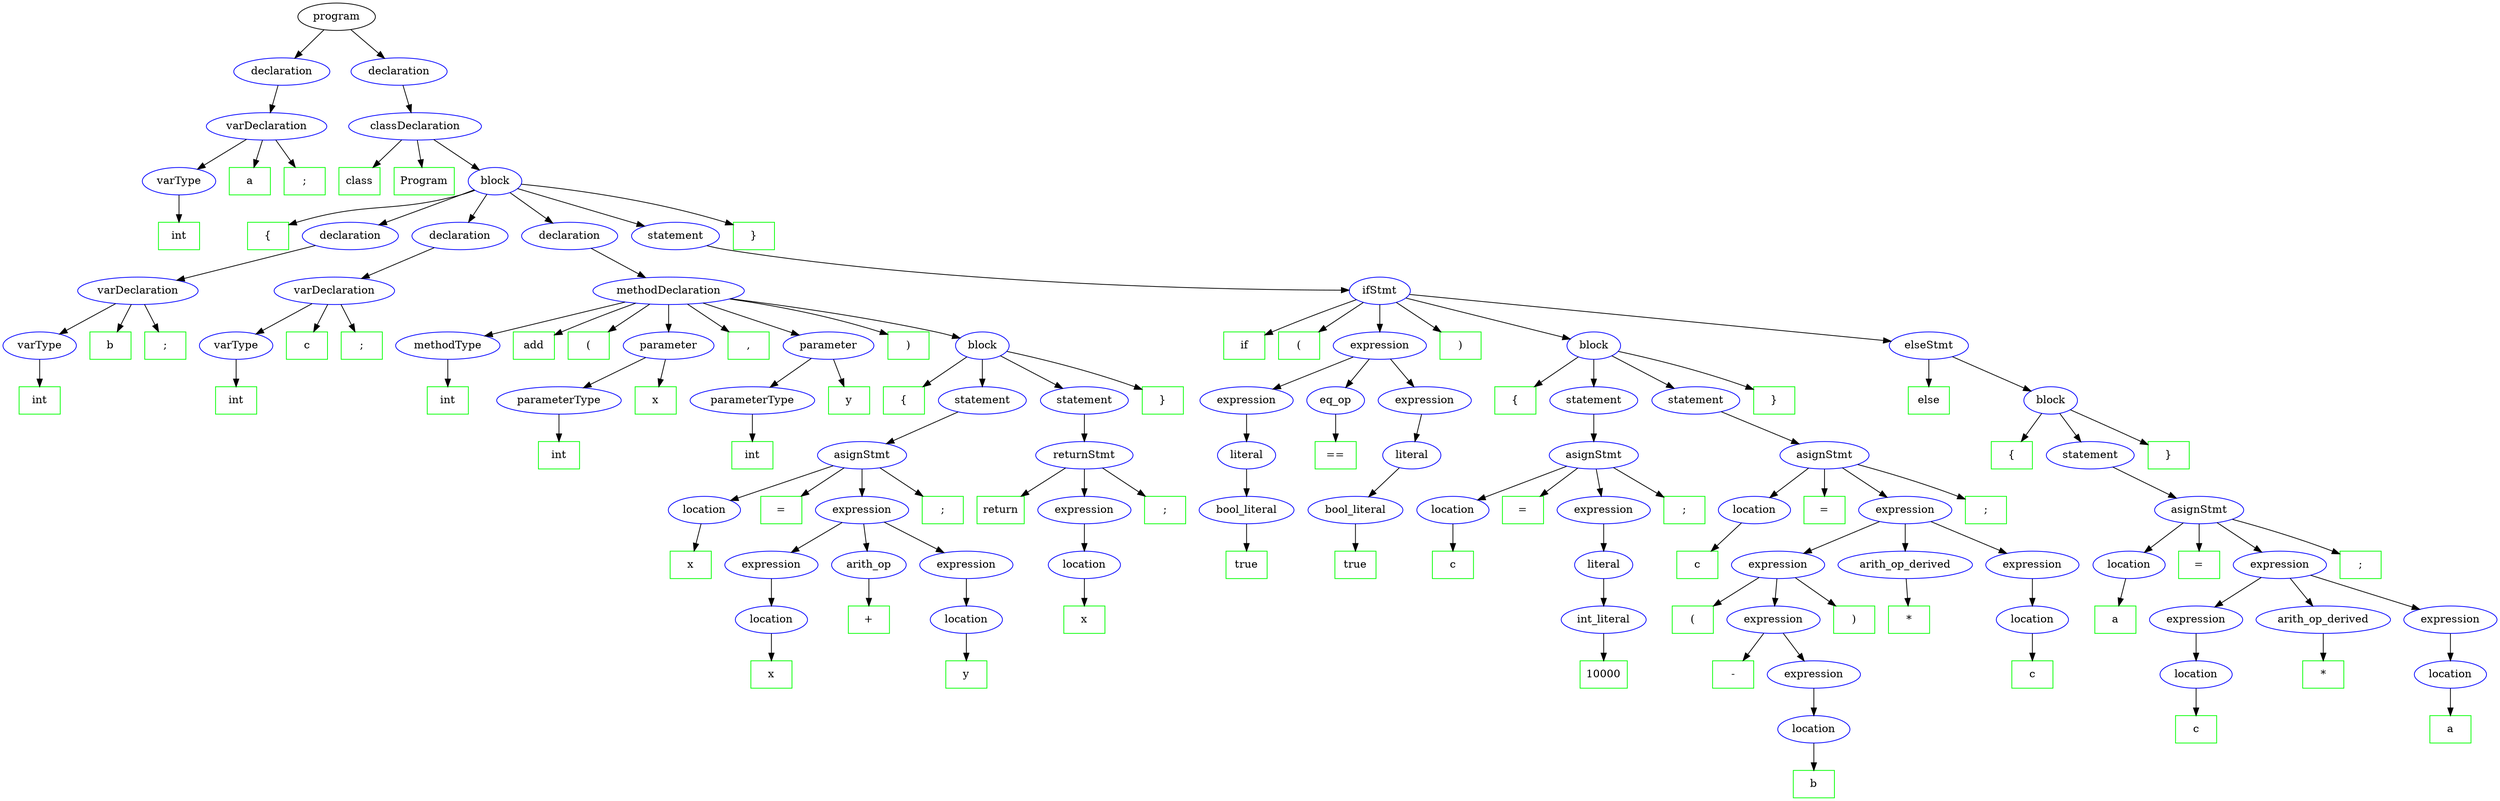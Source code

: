 // gramatic
digraph Gramatica {
	0 [label=program]
	1 [label=declaration color=blue shape=ellipse]
	0 -> 1
	2 [label=varDeclaration color=blue shape=ellipse]
	1 -> 2
	3 [label=varType color=blue shape=ellipse]
	2 -> 3
	4 [label=int color=green shape=rectangle]
	3 -> 4
	5 [label=a color=green shape=rectangle]
	2 -> 5
	6 [label=";" color=green shape=rectangle]
	2 -> 6
	7 [label=declaration color=blue shape=ellipse]
	0 -> 7
	8 [label=classDeclaration color=blue shape=ellipse]
	7 -> 8
	9 [label=class color=green shape=rectangle]
	8 -> 9
	10 [label=Program color=green shape=rectangle]
	8 -> 10
	11 [label=block color=blue shape=ellipse]
	8 -> 11
	12 [label="{" color=green shape=rectangle]
	11 -> 12
	13 [label=declaration color=blue shape=ellipse]
	11 -> 13
	14 [label=varDeclaration color=blue shape=ellipse]
	13 -> 14
	15 [label=varType color=blue shape=ellipse]
	14 -> 15
	16 [label=int color=green shape=rectangle]
	15 -> 16
	17 [label=b color=green shape=rectangle]
	14 -> 17
	18 [label=";" color=green shape=rectangle]
	14 -> 18
	19 [label=declaration color=blue shape=ellipse]
	11 -> 19
	20 [label=varDeclaration color=blue shape=ellipse]
	19 -> 20
	21 [label=varType color=blue shape=ellipse]
	20 -> 21
	22 [label=int color=green shape=rectangle]
	21 -> 22
	23 [label=c color=green shape=rectangle]
	20 -> 23
	24 [label=";" color=green shape=rectangle]
	20 -> 24
	25 [label=declaration color=blue shape=ellipse]
	11 -> 25
	26 [label=methodDeclaration color=blue shape=ellipse]
	25 -> 26
	27 [label=methodType color=blue shape=ellipse]
	26 -> 27
	28 [label=int color=green shape=rectangle]
	27 -> 28
	29 [label=add color=green shape=rectangle]
	26 -> 29
	30 [label="(" color=green shape=rectangle]
	26 -> 30
	31 [label=parameter color=blue shape=ellipse]
	26 -> 31
	32 [label=parameterType color=blue shape=ellipse]
	31 -> 32
	33 [label=int color=green shape=rectangle]
	32 -> 33
	34 [label=x color=green shape=rectangle]
	31 -> 34
	35 [label="," color=green shape=rectangle]
	26 -> 35
	36 [label=parameter color=blue shape=ellipse]
	26 -> 36
	37 [label=parameterType color=blue shape=ellipse]
	36 -> 37
	38 [label=int color=green shape=rectangle]
	37 -> 38
	39 [label=y color=green shape=rectangle]
	36 -> 39
	40 [label=")" color=green shape=rectangle]
	26 -> 40
	41 [label=block color=blue shape=ellipse]
	26 -> 41
	42 [label="{" color=green shape=rectangle]
	41 -> 42
	43 [label=statement color=blue shape=ellipse]
	41 -> 43
	44 [label=asignStmt color=blue shape=ellipse]
	43 -> 44
	45 [label=location color=blue shape=ellipse]
	44 -> 45
	46 [label=x color=green shape=rectangle]
	45 -> 46
	47 [label="=" color=green shape=rectangle]
	44 -> 47
	48 [label=expression color=blue shape=ellipse]
	44 -> 48
	49 [label=expression color=blue shape=ellipse]
	48 -> 49
	50 [label=location color=blue shape=ellipse]
	49 -> 50
	51 [label=x color=green shape=rectangle]
	50 -> 51
	52 [label=arith_op color=blue shape=ellipse]
	48 -> 52
	53 [label="+" color=green shape=rectangle]
	52 -> 53
	54 [label=expression color=blue shape=ellipse]
	48 -> 54
	55 [label=location color=blue shape=ellipse]
	54 -> 55
	56 [label=y color=green shape=rectangle]
	55 -> 56
	57 [label=";" color=green shape=rectangle]
	44 -> 57
	58 [label=statement color=blue shape=ellipse]
	41 -> 58
	59 [label=returnStmt color=blue shape=ellipse]
	58 -> 59
	60 [label=return color=green shape=rectangle]
	59 -> 60
	61 [label=expression color=blue shape=ellipse]
	59 -> 61
	62 [label=location color=blue shape=ellipse]
	61 -> 62
	63 [label=x color=green shape=rectangle]
	62 -> 63
	64 [label=";" color=green shape=rectangle]
	59 -> 64
	65 [label="}" color=green shape=rectangle]
	41 -> 65
	66 [label=statement color=blue shape=ellipse]
	11 -> 66
	67 [label=ifStmt color=blue shape=ellipse]
	66 -> 67
	68 [label=if color=green shape=rectangle]
	67 -> 68
	69 [label="(" color=green shape=rectangle]
	67 -> 69
	70 [label=expression color=blue shape=ellipse]
	67 -> 70
	71 [label=expression color=blue shape=ellipse]
	70 -> 71
	72 [label=literal color=blue shape=ellipse]
	71 -> 72
	73 [label=bool_literal color=blue shape=ellipse]
	72 -> 73
	74 [label=true color=green shape=rectangle]
	73 -> 74
	75 [label=eq_op color=blue shape=ellipse]
	70 -> 75
	76 [label="==" color=green shape=rectangle]
	75 -> 76
	77 [label=expression color=blue shape=ellipse]
	70 -> 77
	78 [label=literal color=blue shape=ellipse]
	77 -> 78
	79 [label=bool_literal color=blue shape=ellipse]
	78 -> 79
	80 [label=true color=green shape=rectangle]
	79 -> 80
	81 [label=")" color=green shape=rectangle]
	67 -> 81
	82 [label=block color=blue shape=ellipse]
	67 -> 82
	83 [label="{" color=green shape=rectangle]
	82 -> 83
	84 [label=statement color=blue shape=ellipse]
	82 -> 84
	85 [label=asignStmt color=blue shape=ellipse]
	84 -> 85
	86 [label=location color=blue shape=ellipse]
	85 -> 86
	87 [label=c color=green shape=rectangle]
	86 -> 87
	88 [label="=" color=green shape=rectangle]
	85 -> 88
	89 [label=expression color=blue shape=ellipse]
	85 -> 89
	90 [label=literal color=blue shape=ellipse]
	89 -> 90
	91 [label=int_literal color=blue shape=ellipse]
	90 -> 91
	92 [label=10000 color=green shape=rectangle]
	91 -> 92
	93 [label=";" color=green shape=rectangle]
	85 -> 93
	94 [label=statement color=blue shape=ellipse]
	82 -> 94
	95 [label=asignStmt color=blue shape=ellipse]
	94 -> 95
	96 [label=location color=blue shape=ellipse]
	95 -> 96
	97 [label=c color=green shape=rectangle]
	96 -> 97
	98 [label="=" color=green shape=rectangle]
	95 -> 98
	99 [label=expression color=blue shape=ellipse]
	95 -> 99
	100 [label=expression color=blue shape=ellipse]
	99 -> 100
	101 [label="(" color=green shape=rectangle]
	100 -> 101
	102 [label=expression color=blue shape=ellipse]
	100 -> 102
	103 [label="-" color=green shape=rectangle]
	102 -> 103
	104 [label=expression color=blue shape=ellipse]
	102 -> 104
	105 [label=location color=blue shape=ellipse]
	104 -> 105
	106 [label=b color=green shape=rectangle]
	105 -> 106
	107 [label=")" color=green shape=rectangle]
	100 -> 107
	108 [label=arith_op_derived color=blue shape=ellipse]
	99 -> 108
	109 [label="*" color=green shape=rectangle]
	108 -> 109
	110 [label=expression color=blue shape=ellipse]
	99 -> 110
	111 [label=location color=blue shape=ellipse]
	110 -> 111
	112 [label=c color=green shape=rectangle]
	111 -> 112
	113 [label=";" color=green shape=rectangle]
	95 -> 113
	114 [label="}" color=green shape=rectangle]
	82 -> 114
	115 [label=elseStmt color=blue shape=ellipse]
	67 -> 115
	116 [label=else color=green shape=rectangle]
	115 -> 116
	117 [label=block color=blue shape=ellipse]
	115 -> 117
	118 [label="{" color=green shape=rectangle]
	117 -> 118
	119 [label=statement color=blue shape=ellipse]
	117 -> 119
	120 [label=asignStmt color=blue shape=ellipse]
	119 -> 120
	121 [label=location color=blue shape=ellipse]
	120 -> 121
	122 [label=a color=green shape=rectangle]
	121 -> 122
	123 [label="=" color=green shape=rectangle]
	120 -> 123
	124 [label=expression color=blue shape=ellipse]
	120 -> 124
	125 [label=expression color=blue shape=ellipse]
	124 -> 125
	126 [label=location color=blue shape=ellipse]
	125 -> 126
	127 [label=c color=green shape=rectangle]
	126 -> 127
	128 [label=arith_op_derived color=blue shape=ellipse]
	124 -> 128
	129 [label="*" color=green shape=rectangle]
	128 -> 129
	130 [label=expression color=blue shape=ellipse]
	124 -> 130
	131 [label=location color=blue shape=ellipse]
	130 -> 131
	132 [label=a color=green shape=rectangle]
	131 -> 132
	133 [label=";" color=green shape=rectangle]
	120 -> 133
	134 [label="}" color=green shape=rectangle]
	117 -> 134
	135 [label="}" color=green shape=rectangle]
	11 -> 135
}
